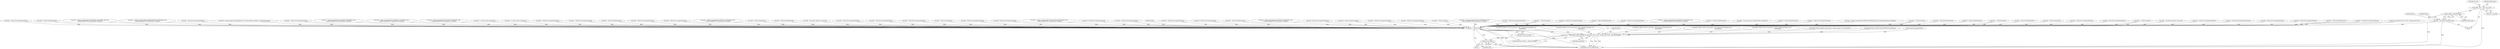 digraph "0_Android_46e305be6e670a5a0041b0b4861122a0f1aabefa_2@pointer" {
"1001236" [label="(Call,*buffer_prop = &drv_ctx.ip_buf)"];
"1001275" [label="(Call,set_buffer_req(buffer_prop))"];
"1001273" [label="(Call,eRet = set_buffer_req(buffer_prop))"];
"1003093" [label="(Call,eRet != OMX_ErrorNone)"];
"1003096" [label="(Call,DEBUG_PRINT_ERROR(\"set_parameter: Error: 0x%x, setting param 0x%x\", eRet, paramIndex))"];
"1003100" [label="(Return,return eRet;)"];
"1000114" [label="(Call,eRet = OMX_ErrorNone)"];
"1000171" [label="(Call,(unsigned long)paramIndex)"];
"1003101" [label="(Identifier,eRet)"];
"1002034" [label="(Call,eRet = OMX_ErrorInvalidComponentName)"];
"1001580" [label="(Call,eRet = OMX_ErrorUnsupportedSetting)"];
"1002520" [label="(Call,eRet = OMX_ErrorUnsupportedSetting)"];
"1002153" [label="(Call,DEBUG_PRINT_LOW(\"set_parameter: OMX_IndexParamVideoMpeg2 %d\",\n                                       paramIndex))"];
"1002725" [label="(Call,eRet = OMX_ErrorBadParameter)"];
"1003102" [label="(MethodReturn,OMX_ERRORTYPE)"];
"1001275" [label="(Call,set_buffer_req(buffer_prop))"];
"1001171" [label="(Call,eRet = OMX_ErrorUnsupportedSetting)"];
"1003100" [label="(Return,return eRet;)"];
"1001987" [label="(Call,eRet = OMX_ErrorUnsupportedSetting)"];
"1003092" [label="(ControlStructure,if (eRet != OMX_ErrorNone))"];
"1002993" [label="(Call,eRet = OMX_ErrorBadParameter)"];
"1002243" [label="(Call,eRet = enable_extradata(VDEC_EXTRADATA_MB_ERROR_MAP, false,\n ((QOMX_ENABLETYPE *)paramData)->bEnable))"];
"1002129" [label="(Call,DEBUG_PRINT_LOW(\"set_parameter: OMX_IndexParamVideoAvc %d\",\n                                     paramIndex))"];
"1002273" [label="(Call,eRet = enable_extradata(OMX_FRAMEDIMENSION_EXTRADATA, false,\n ((QOMX_ENABLETYPE *)paramData)->bEnable))"];
"1002812" [label="(Call,eRet = OMX_ErrorUnsupportedSetting)"];
"1003093" [label="(Call,eRet != OMX_ErrorNone)"];
"1002980" [label="(Call,eRet = enable_adaptive_playback(pParams->nMaxFrameWidth, pParams->nMaxFrameHeight))"];
"1002824" [label="(Call,eRet = OMX_ErrorUnsupportedSetting)"];
"1002288" [label="(Call,eRet = enable_extradata(OMX_INTERLACE_EXTRADATA, false,\n ((QOMX_ENABLETYPE *)paramData)->bEnable))"];
"1001245" [label="(Identifier,drv_ctx)"];
"1002318" [label="(Call,eRet = enable_extradata(OMX_FRAMEPACK_EXTRADATA, false,\n ((QOMX_ENABLETYPE *)paramData)->bEnable))"];
"1002348" [label="(Call,eRet = enable_extradata(OMX_BITSINFO_EXTRADATA, false,\n ((QOMX_ENABLETYPE *)paramData)->bEnable))"];
"1000412" [label="(Call,eRet = is_video_session_supported())"];
"1001089" [label="(Call,eRet = is_video_session_supported())"];
"1001842" [label="(Call,eRet = OMX_ErrorUnsupportedSetting)"];
"1003041" [label="(Call,eRet = OMX_ErrorUnsupportedSetting)"];
"1003098" [label="(Identifier,eRet)"];
"1002975" [label="(Call,eRet = OMX_ErrorBadParameter)"];
"1003095" [label="(Identifier,OMX_ErrorNone)"];
"1002674" [label="(Call,eRet = OMX_ErrorUnsupportedSetting)"];
"1002479" [label="(Call,eRet = OMX_ErrorUnsupportedSetting)"];
"1002363" [label="(Call,eRet = enable_extradata(OMX_EXTNUSER_EXTRADATA, false,\n ((QOMX_ENABLETYPE *)paramData)->bEnable))"];
"1000307" [label="(Call,eRet = OMX_ErrorHardware)"];
"1002123" [label="(Call,eRet = OMX_ErrorBadPortIndex)"];
"1000498" [label="(Call,eRet = get_buffer_req(&drv_ctx.op_buf))"];
"1001539" [label="(Call,eRet = OMX_ErrorUnsupportedSetting)"];
"1001236" [label="(Call,*buffer_prop = &drv_ctx.ip_buf)"];
"1002508" [label="(Call,eRet = OMX_ErrorUnsupportedSetting)"];
"1002613" [label="(Call,eRet = OMX_ErrorUnsupportedSetting)"];
"1002141" [label="(Call,DEBUG_PRINT_LOW(\"set_parameter: OMX_IndexParamVideoH263 %d\",\n                                      paramIndex))"];
"1002147" [label="(Call,DEBUG_PRINT_LOW(\"set_parameter: OMX_IndexParamVideoMpeg4 %d\",\n                                       paramIndex))"];
"1002135" [label="(Call,DEBUG_PRINT_LOW(\"set_parameter: QOMX_IndexParamVideoMvc %d\",\n                                     paramIndex))"];
"1000535" [label="(Call,eRet = OMX_ErrorHardware)"];
"1001940" [label="(Call,eRet =OMX_ErrorUnsupportedSetting)"];
"1000112" [label="(Block,)"];
"1001895" [label="(Call,eRet =OMX_ErrorUnsupportedSetting)"];
"1002378" [label="(Call,eRet = enable_extradata(OMX_MPEG2SEQDISP_EXTRADATA, false,\n ((QOMX_ENABLETYPE *)paramData)->bEnable))"];
"1002734" [label="(Call,eRet = OMX_ErrorUnsupportedSetting)"];
"1000642" [label="(Call,eRet = OMX_ErrorUnsupportedSetting)"];
"1003094" [label="(Identifier,eRet)"];
"1002912" [label="(Call,eRet = OMX_ErrorUnsupportedSetting)"];
"1003089" [label="(Call,eRet = OMX_ErrorUnsupportedIndex)"];
"1001279" [label="(Identifier,false)"];
"1003086" [label="(Call,DEBUG_PRINT_ERROR(\"Setparameter: unknown param %d\", paramIndex))"];
"1000110" [label="(MethodParameterIn,OMX_IN OMX_INDEXTYPE paramIndex)"];
"1003080" [label="(Call,eRet = OMX_ErrorBadParameter)"];
"1002303" [label="(Call,eRet = enable_extradata(OMX_TIMEINFO_EXTRADATA, false,\n ((QOMX_ENABLETYPE *)paramData)->bEnable))"];
"1001694" [label="(Call,eRet =OMX_ErrorUnsupportedSetting)"];
"1003099" [label="(Identifier,paramIndex)"];
"1002579" [label="(Call,eRet = enable_smoothstreaming())"];
"1000494" [label="(Call,eRet = OMX_ErrorUnsupportedSetting)"];
"1001805" [label="(Call,eRet =OMX_ErrorUnsupportedSetting)"];
"1003097" [label="(Literal,\"set_parameter: Error: 0x%x, setting param 0x%x\")"];
"1002333" [label="(Call,eRet = enable_extradata(OMX_QP_EXTRADATA, false,\n ((QOMX_ENABLETYPE *)paramData)->bEnable))"];
"1002532" [label="(Call,eRet = OMX_ErrorUnsupportedSetting)"];
"1001482" [label="(Call,eRet == OMX_ErrorNone)"];
"1002235" [label="(Call,eRet = OMX_ErrorUnsupportedSetting)"];
"1001273" [label="(Call,eRet = set_buffer_req(buffer_prop))"];
"1001274" [label="(Identifier,eRet)"];
"1001207" [label="(Call,eRet = OMX_ErrorBadParameter)"];
"1002883" [label="(Call,eRet = OMX_ErrorUnsupportedSetting)"];
"1002258" [label="(Call,eRet = enable_extradata(OMX_FRAMEINFO_EXTRADATA, false,\n ((QOMX_ENABLETYPE *)paramData)->bEnable))"];
"1000656" [label="(Call,eRet = OMX_ErrorBadParameter)"];
"1002622" [label="(Call,eRet = use_android_native_buffer(hComp, paramData))"];
"1001495" [label="(Call,eRet = OMX_ErrorBadParameter)"];
"1001237" [label="(Identifier,buffer_prop)"];
"1001276" [label="(Identifier,buffer_prop)"];
"1002024" [label="(Call,eRet = OMX_ErrorUnsupportedSetting)"];
"1002568" [label="(Call,eRet = enable_extradata(OMX_PORTDEF_EXTRADATA, false, extradataIndexType->bEnabled))"];
"1002207" [label="(Call,eRet == OMX_ErrorNone)"];
"1000772" [label="(Call,eRet = OMX_ErrorBadParameter)"];
"1001324" [label="(Call,eRet = OMX_ErrorBadPortIndex)"];
"1000739" [label="(Call,eRet == OMX_ErrorNone)"];
"1001306" [label="(Call,eRet = OMX_ErrorBadParameter)"];
"1000974" [label="(Call,eRet = OMX_ErrorHardware)"];
"1002423" [label="(Call,eRet = OMX_ErrorUnsupportedSetting)"];
"1001731" [label="(Call,eRet =OMX_ErrorUnsupportedSetting)"];
"1001231" [label="(Block,)"];
"1003054" [label="(Call,eRet == OMX_ErrorNone)"];
"1001179" [label="(Call,eRet = get_buffer_req(&drv_ctx.op_buf))"];
"1001238" [label="(Call,&drv_ctx.ip_buf)"];
"1003096" [label="(Call,DEBUG_PRINT_ERROR(\"set_parameter: Error: 0x%x, setting param 0x%x\", eRet, paramIndex))"];
"1001768" [label="(Call,eRet = OMX_ErrorUnsupportedSetting)"];
"1001236" -> "1001231"  [label="AST: "];
"1001236" -> "1001238"  [label="CFG: "];
"1001237" -> "1001236"  [label="AST: "];
"1001238" -> "1001236"  [label="AST: "];
"1001245" -> "1001236"  [label="CFG: "];
"1001236" -> "1003102"  [label="DDG: "];
"1001236" -> "1001275"  [label="DDG: "];
"1001275" -> "1001273"  [label="AST: "];
"1001275" -> "1001276"  [label="CFG: "];
"1001276" -> "1001275"  [label="AST: "];
"1001273" -> "1001275"  [label="CFG: "];
"1001275" -> "1003102"  [label="DDG: "];
"1001275" -> "1001273"  [label="DDG: "];
"1001273" -> "1001231"  [label="AST: "];
"1001274" -> "1001273"  [label="AST: "];
"1001279" -> "1001273"  [label="CFG: "];
"1001273" -> "1003102"  [label="DDG: "];
"1001273" -> "1003093"  [label="DDG: "];
"1003093" -> "1003092"  [label="AST: "];
"1003093" -> "1003095"  [label="CFG: "];
"1003094" -> "1003093"  [label="AST: "];
"1003095" -> "1003093"  [label="AST: "];
"1003097" -> "1003093"  [label="CFG: "];
"1003101" -> "1003093"  [label="CFG: "];
"1003093" -> "1003102"  [label="DDG: "];
"1003093" -> "1003102"  [label="DDG: "];
"1003093" -> "1003102"  [label="DDG: "];
"1002423" -> "1003093"  [label="DDG: "];
"1001842" -> "1003093"  [label="DDG: "];
"1003089" -> "1003093"  [label="DDG: "];
"1002034" -> "1003093"  [label="DDG: "];
"1002520" -> "1003093"  [label="DDG: "];
"1000642" -> "1003093"  [label="DDG: "];
"1002123" -> "1003093"  [label="DDG: "];
"1002993" -> "1003093"  [label="DDG: "];
"1001171" -> "1003093"  [label="DDG: "];
"1002318" -> "1003093"  [label="DDG: "];
"1001895" -> "1003093"  [label="DDG: "];
"1000772" -> "1003093"  [label="DDG: "];
"1002980" -> "1003093"  [label="DDG: "];
"1002579" -> "1003093"  [label="DDG: "];
"1002532" -> "1003093"  [label="DDG: "];
"1002613" -> "1003093"  [label="DDG: "];
"1002912" -> "1003093"  [label="DDG: "];
"1002363" -> "1003093"  [label="DDG: "];
"1002243" -> "1003093"  [label="DDG: "];
"1002508" -> "1003093"  [label="DDG: "];
"1001694" -> "1003093"  [label="DDG: "];
"1001731" -> "1003093"  [label="DDG: "];
"1001768" -> "1003093"  [label="DDG: "];
"1003054" -> "1003093"  [label="DDG: "];
"1003054" -> "1003093"  [label="DDG: "];
"1001207" -> "1003093"  [label="DDG: "];
"1002824" -> "1003093"  [label="DDG: "];
"1000974" -> "1003093"  [label="DDG: "];
"1001987" -> "1003093"  [label="DDG: "];
"1000535" -> "1003093"  [label="DDG: "];
"1000494" -> "1003093"  [label="DDG: "];
"1000114" -> "1003093"  [label="DDG: "];
"1000739" -> "1003093"  [label="DDG: "];
"1000739" -> "1003093"  [label="DDG: "];
"1001179" -> "1003093"  [label="DDG: "];
"1001306" -> "1003093"  [label="DDG: "];
"1000498" -> "1003093"  [label="DDG: "];
"1002812" -> "1003093"  [label="DDG: "];
"1000412" -> "1003093"  [label="DDG: "];
"1002207" -> "1003093"  [label="DDG: "];
"1002207" -> "1003093"  [label="DDG: "];
"1002235" -> "1003093"  [label="DDG: "];
"1002734" -> "1003093"  [label="DDG: "];
"1001495" -> "1003093"  [label="DDG: "];
"1002378" -> "1003093"  [label="DDG: "];
"1001482" -> "1003093"  [label="DDG: "];
"1001482" -> "1003093"  [label="DDG: "];
"1002674" -> "1003093"  [label="DDG: "];
"1002273" -> "1003093"  [label="DDG: "];
"1002479" -> "1003093"  [label="DDG: "];
"1002883" -> "1003093"  [label="DDG: "];
"1002288" -> "1003093"  [label="DDG: "];
"1003080" -> "1003093"  [label="DDG: "];
"1003041" -> "1003093"  [label="DDG: "];
"1001805" -> "1003093"  [label="DDG: "];
"1000656" -> "1003093"  [label="DDG: "];
"1002568" -> "1003093"  [label="DDG: "];
"1002622" -> "1003093"  [label="DDG: "];
"1001324" -> "1003093"  [label="DDG: "];
"1001089" -> "1003093"  [label="DDG: "];
"1001940" -> "1003093"  [label="DDG: "];
"1002024" -> "1003093"  [label="DDG: "];
"1000307" -> "1003093"  [label="DDG: "];
"1002975" -> "1003093"  [label="DDG: "];
"1001580" -> "1003093"  [label="DDG: "];
"1001539" -> "1003093"  [label="DDG: "];
"1002258" -> "1003093"  [label="DDG: "];
"1002333" -> "1003093"  [label="DDG: "];
"1002348" -> "1003093"  [label="DDG: "];
"1002303" -> "1003093"  [label="DDG: "];
"1002725" -> "1003093"  [label="DDG: "];
"1003093" -> "1003096"  [label="DDG: "];
"1003093" -> "1003100"  [label="DDG: "];
"1003096" -> "1003092"  [label="AST: "];
"1003096" -> "1003099"  [label="CFG: "];
"1003097" -> "1003096"  [label="AST: "];
"1003098" -> "1003096"  [label="AST: "];
"1003099" -> "1003096"  [label="AST: "];
"1003101" -> "1003096"  [label="CFG: "];
"1003096" -> "1003102"  [label="DDG: "];
"1003096" -> "1003102"  [label="DDG: "];
"1003096" -> "1003102"  [label="DDG: "];
"1002129" -> "1003096"  [label="DDG: "];
"1002153" -> "1003096"  [label="DDG: "];
"1002147" -> "1003096"  [label="DDG: "];
"1003086" -> "1003096"  [label="DDG: "];
"1002135" -> "1003096"  [label="DDG: "];
"1002141" -> "1003096"  [label="DDG: "];
"1000171" -> "1003096"  [label="DDG: "];
"1000110" -> "1003096"  [label="DDG: "];
"1003096" -> "1003100"  [label="DDG: "];
"1003100" -> "1000112"  [label="AST: "];
"1003100" -> "1003101"  [label="CFG: "];
"1003101" -> "1003100"  [label="AST: "];
"1003102" -> "1003100"  [label="CFG: "];
"1003100" -> "1003102"  [label="DDG: "];
"1003101" -> "1003100"  [label="DDG: "];
}
